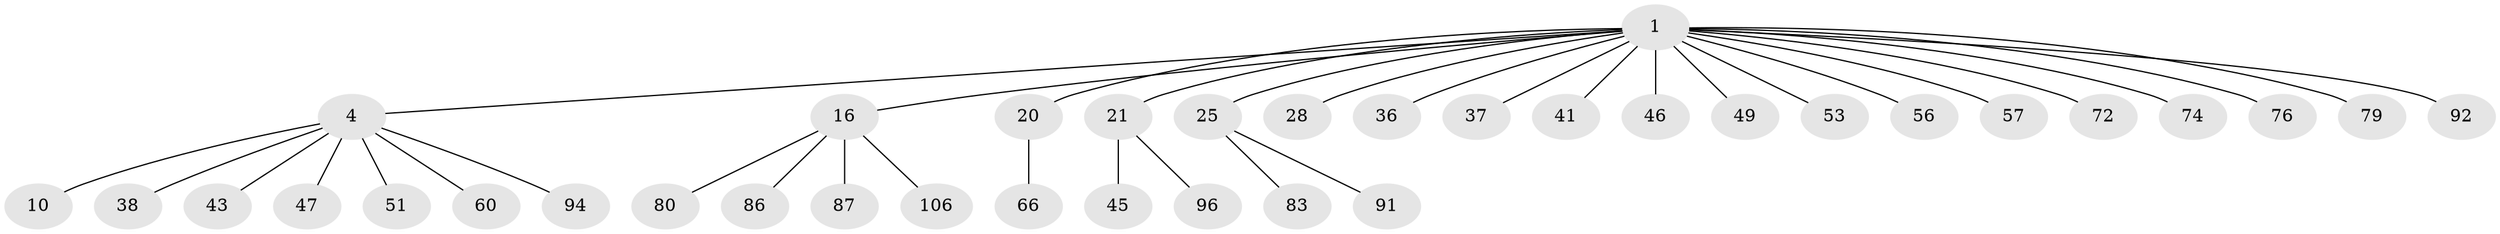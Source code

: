 // original degree distribution, {6: 0.02631578947368421, 5: 0.043859649122807015, 3: 0.12280701754385964, 2: 0.2982456140350877, 1: 0.4649122807017544, 4: 0.043859649122807015}
// Generated by graph-tools (version 1.1) at 2025/19/03/04/25 18:19:05]
// undirected, 36 vertices, 35 edges
graph export_dot {
graph [start="1"]
  node [color=gray90,style=filled];
  1 [super="+2+22+44+18+15+3"];
  4 [super="+13+11+12+8+14"];
  10 [super="+32+50"];
  16 [super="+75+54+33"];
  20 [super="+27"];
  21 [super="+39+26"];
  25 [super="+31+69"];
  28 [super="+81+67"];
  36;
  37 [super="+58"];
  38;
  41;
  43;
  45 [super="+105"];
  46;
  47 [super="+59"];
  49;
  51 [super="+73"];
  53;
  56;
  57;
  60 [super="+70"];
  66;
  72;
  74;
  76 [super="+97+88"];
  79 [super="+89"];
  80;
  83;
  86;
  87 [super="+99"];
  91 [super="+112"];
  92;
  94;
  96;
  106 [super="+113"];
  1 -- 4;
  1 -- 20;
  1 -- 25;
  1 -- 74;
  1 -- 56;
  1 -- 36;
  1 -- 76;
  1 -- 79;
  1 -- 72;
  1 -- 92;
  1 -- 37;
  1 -- 41;
  1 -- 46;
  1 -- 16;
  1 -- 49;
  1 -- 53;
  1 -- 21;
  1 -- 57;
  1 -- 28;
  4 -- 51;
  4 -- 38;
  4 -- 10;
  4 -- 60;
  4 -- 47;
  4 -- 43;
  4 -- 94;
  16 -- 80;
  16 -- 87;
  16 -- 86;
  16 -- 106;
  20 -- 66;
  21 -- 45;
  21 -- 96;
  25 -- 83;
  25 -- 91;
}
